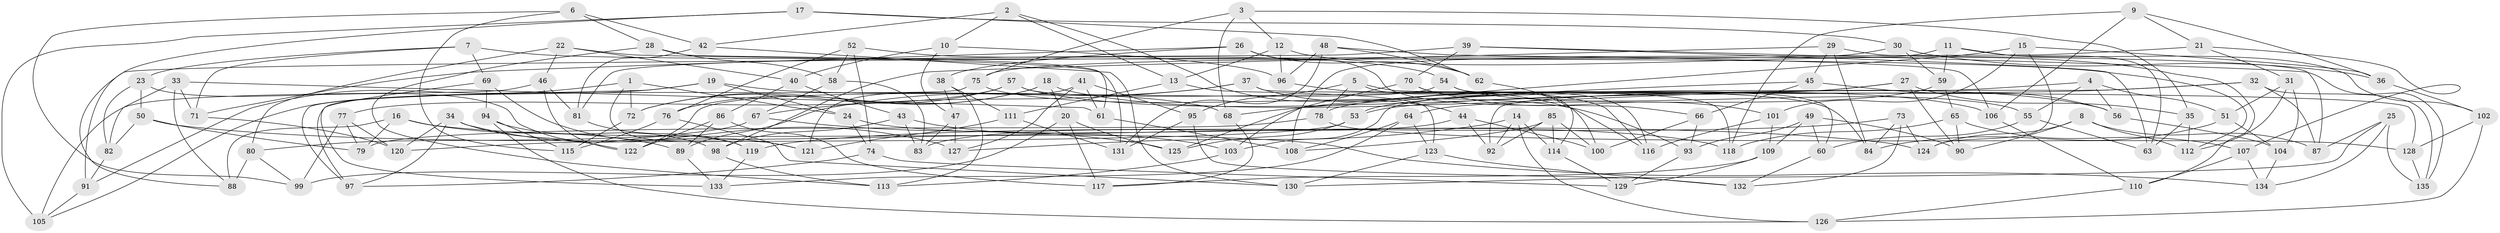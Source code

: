 // coarse degree distribution, {6: 0.5542168674698795, 5: 0.07228915662650602, 4: 0.37349397590361444}
// Generated by graph-tools (version 1.1) at 2025/42/03/06/25 10:42:24]
// undirected, 135 vertices, 270 edges
graph export_dot {
graph [start="1"]
  node [color=gray90,style=filled];
  1;
  2;
  3;
  4;
  5;
  6;
  7;
  8;
  9;
  10;
  11;
  12;
  13;
  14;
  15;
  16;
  17;
  18;
  19;
  20;
  21;
  22;
  23;
  24;
  25;
  26;
  27;
  28;
  29;
  30;
  31;
  32;
  33;
  34;
  35;
  36;
  37;
  38;
  39;
  40;
  41;
  42;
  43;
  44;
  45;
  46;
  47;
  48;
  49;
  50;
  51;
  52;
  53;
  54;
  55;
  56;
  57;
  58;
  59;
  60;
  61;
  62;
  63;
  64;
  65;
  66;
  67;
  68;
  69;
  70;
  71;
  72;
  73;
  74;
  75;
  76;
  77;
  78;
  79;
  80;
  81;
  82;
  83;
  84;
  85;
  86;
  87;
  88;
  89;
  90;
  91;
  92;
  93;
  94;
  95;
  96;
  97;
  98;
  99;
  100;
  101;
  102;
  103;
  104;
  105;
  106;
  107;
  108;
  109;
  110;
  111;
  112;
  113;
  114;
  115;
  116;
  117;
  118;
  119;
  120;
  121;
  122;
  123;
  124;
  125;
  126;
  127;
  128;
  129;
  130;
  131;
  132;
  133;
  134;
  135;
  1 -- 91;
  1 -- 72;
  1 -- 24;
  1 -- 121;
  2 -- 44;
  2 -- 13;
  2 -- 10;
  2 -- 42;
  3 -- 68;
  3 -- 12;
  3 -- 75;
  3 -- 35;
  4 -- 55;
  4 -- 56;
  4 -- 103;
  4 -- 51;
  5 -- 95;
  5 -- 78;
  5 -- 118;
  5 -- 116;
  6 -- 28;
  6 -- 99;
  6 -- 115;
  6 -- 42;
  7 -- 69;
  7 -- 112;
  7 -- 23;
  7 -- 71;
  8 -- 124;
  8 -- 87;
  8 -- 112;
  8 -- 90;
  9 -- 36;
  9 -- 106;
  9 -- 21;
  9 -- 118;
  10 -- 40;
  10 -- 96;
  10 -- 47;
  11 -- 102;
  11 -- 59;
  11 -- 108;
  11 -- 63;
  12 -- 13;
  12 -- 110;
  12 -- 96;
  13 -- 111;
  13 -- 123;
  14 -- 127;
  14 -- 92;
  14 -- 126;
  14 -- 114;
  15 -- 125;
  15 -- 36;
  15 -- 124;
  15 -- 101;
  16 -- 89;
  16 -- 88;
  16 -- 134;
  16 -- 79;
  17 -- 30;
  17 -- 105;
  17 -- 62;
  17 -- 88;
  18 -- 72;
  18 -- 56;
  18 -- 76;
  18 -- 20;
  19 -- 97;
  19 -- 68;
  19 -- 24;
  19 -- 105;
  20 -- 117;
  20 -- 125;
  20 -- 99;
  21 -- 107;
  21 -- 31;
  21 -- 91;
  22 -- 40;
  22 -- 46;
  22 -- 131;
  22 -- 80;
  23 -- 82;
  23 -- 119;
  23 -- 50;
  24 -- 118;
  24 -- 74;
  25 -- 134;
  25 -- 135;
  25 -- 87;
  25 -- 130;
  26 -- 66;
  26 -- 62;
  26 -- 71;
  26 -- 38;
  27 -- 35;
  27 -- 53;
  27 -- 90;
  27 -- 78;
  28 -- 113;
  28 -- 58;
  28 -- 61;
  29 -- 45;
  29 -- 87;
  29 -- 98;
  29 -- 84;
  30 -- 36;
  30 -- 59;
  30 -- 75;
  31 -- 104;
  31 -- 112;
  31 -- 51;
  32 -- 135;
  32 -- 92;
  32 -- 87;
  32 -- 53;
  33 -- 61;
  33 -- 71;
  33 -- 82;
  33 -- 88;
  34 -- 97;
  34 -- 122;
  34 -- 120;
  34 -- 127;
  35 -- 63;
  35 -- 112;
  36 -- 102;
  37 -- 67;
  37 -- 116;
  37 -- 89;
  37 -- 128;
  38 -- 111;
  38 -- 47;
  38 -- 113;
  39 -- 70;
  39 -- 135;
  39 -- 63;
  39 -- 81;
  40 -- 43;
  40 -- 86;
  41 -- 127;
  41 -- 61;
  41 -- 121;
  41 -- 95;
  42 -- 81;
  42 -- 130;
  43 -- 98;
  43 -- 83;
  43 -- 103;
  44 -- 100;
  44 -- 83;
  44 -- 92;
  45 -- 68;
  45 -- 66;
  45 -- 56;
  46 -- 81;
  46 -- 122;
  46 -- 105;
  47 -- 83;
  47 -- 127;
  48 -- 62;
  48 -- 96;
  48 -- 106;
  48 -- 131;
  49 -- 93;
  49 -- 109;
  49 -- 90;
  49 -- 60;
  50 -- 124;
  50 -- 82;
  50 -- 79;
  51 -- 84;
  51 -- 104;
  52 -- 74;
  52 -- 76;
  52 -- 58;
  52 -- 54;
  53 -- 120;
  53 -- 125;
  54 -- 55;
  54 -- 122;
  54 -- 60;
  55 -- 60;
  55 -- 63;
  56 -- 104;
  57 -- 77;
  57 -- 106;
  57 -- 84;
  57 -- 72;
  58 -- 83;
  58 -- 67;
  59 -- 64;
  59 -- 65;
  60 -- 132;
  61 -- 108;
  62 -- 114;
  64 -- 108;
  64 -- 133;
  64 -- 123;
  65 -- 118;
  65 -- 90;
  65 -- 107;
  66 -- 93;
  66 -- 100;
  67 -- 80;
  67 -- 125;
  68 -- 117;
  69 -- 121;
  69 -- 94;
  69 -- 133;
  70 -- 100;
  70 -- 103;
  70 -- 101;
  71 -- 120;
  72 -- 115;
  73 -- 119;
  73 -- 132;
  73 -- 124;
  73 -- 84;
  74 -- 97;
  74 -- 129;
  75 -- 93;
  75 -- 97;
  76 -- 115;
  76 -- 130;
  77 -- 120;
  77 -- 79;
  77 -- 99;
  78 -- 79;
  78 -- 128;
  80 -- 88;
  80 -- 99;
  81 -- 119;
  82 -- 91;
  85 -- 100;
  85 -- 114;
  85 -- 108;
  85 -- 92;
  86 -- 89;
  86 -- 117;
  86 -- 122;
  89 -- 133;
  91 -- 105;
  93 -- 129;
  94 -- 126;
  94 -- 98;
  94 -- 115;
  95 -- 132;
  95 -- 131;
  96 -- 116;
  98 -- 113;
  101 -- 116;
  101 -- 109;
  102 -- 128;
  102 -- 126;
  103 -- 113;
  104 -- 134;
  106 -- 110;
  107 -- 134;
  107 -- 110;
  109 -- 129;
  109 -- 117;
  110 -- 126;
  111 -- 121;
  111 -- 131;
  114 -- 129;
  119 -- 133;
  123 -- 130;
  123 -- 132;
  128 -- 135;
}

